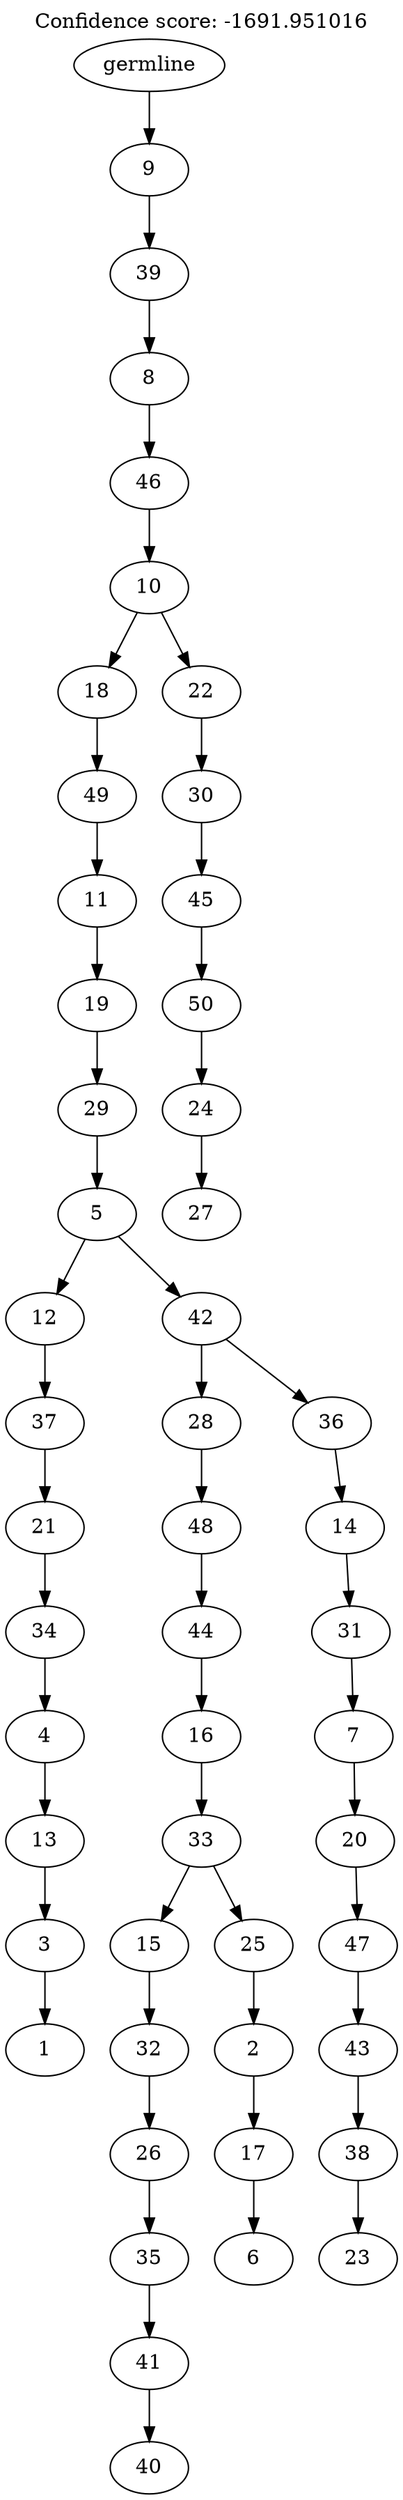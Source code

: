 digraph g {
	"49" -> "50";
	"50" [label="1"];
	"48" -> "49";
	"49" [label="3"];
	"47" -> "48";
	"48" [label="13"];
	"46" -> "47";
	"47" [label="4"];
	"45" -> "46";
	"46" [label="34"];
	"44" -> "45";
	"45" [label="21"];
	"43" -> "44";
	"44" [label="37"];
	"41" -> "42";
	"42" [label="40"];
	"40" -> "41";
	"41" [label="41"];
	"39" -> "40";
	"40" [label="35"];
	"38" -> "39";
	"39" [label="26"];
	"37" -> "38";
	"38" [label="32"];
	"35" -> "36";
	"36" [label="6"];
	"34" -> "35";
	"35" [label="17"];
	"33" -> "34";
	"34" [label="2"];
	"32" -> "33";
	"33" [label="25"];
	"32" -> "37";
	"37" [label="15"];
	"31" -> "32";
	"32" [label="33"];
	"30" -> "31";
	"31" [label="16"];
	"29" -> "30";
	"30" [label="44"];
	"28" -> "29";
	"29" [label="48"];
	"26" -> "27";
	"27" [label="23"];
	"25" -> "26";
	"26" [label="38"];
	"24" -> "25";
	"25" [label="43"];
	"23" -> "24";
	"24" [label="47"];
	"22" -> "23";
	"23" [label="20"];
	"21" -> "22";
	"22" [label="7"];
	"20" -> "21";
	"21" [label="31"];
	"19" -> "20";
	"20" [label="14"];
	"18" -> "19";
	"19" [label="36"];
	"18" -> "28";
	"28" [label="28"];
	"17" -> "18";
	"18" [label="42"];
	"17" -> "43";
	"43" [label="12"];
	"16" -> "17";
	"17" [label="5"];
	"15" -> "16";
	"16" [label="29"];
	"14" -> "15";
	"15" [label="19"];
	"13" -> "14";
	"14" [label="11"];
	"12" -> "13";
	"13" [label="49"];
	"10" -> "11";
	"11" [label="27"];
	"9" -> "10";
	"10" [label="24"];
	"8" -> "9";
	"9" [label="50"];
	"7" -> "8";
	"8" [label="45"];
	"6" -> "7";
	"7" [label="30"];
	"5" -> "6";
	"6" [label="22"];
	"5" -> "12";
	"12" [label="18"];
	"4" -> "5";
	"5" [label="10"];
	"3" -> "4";
	"4" [label="46"];
	"2" -> "3";
	"3" [label="8"];
	"1" -> "2";
	"2" [label="39"];
	"0" -> "1";
	"1" [label="9"];
	"0" [label="germline"];
	labelloc="t";
	label="Confidence score: -1691.951016";
}
